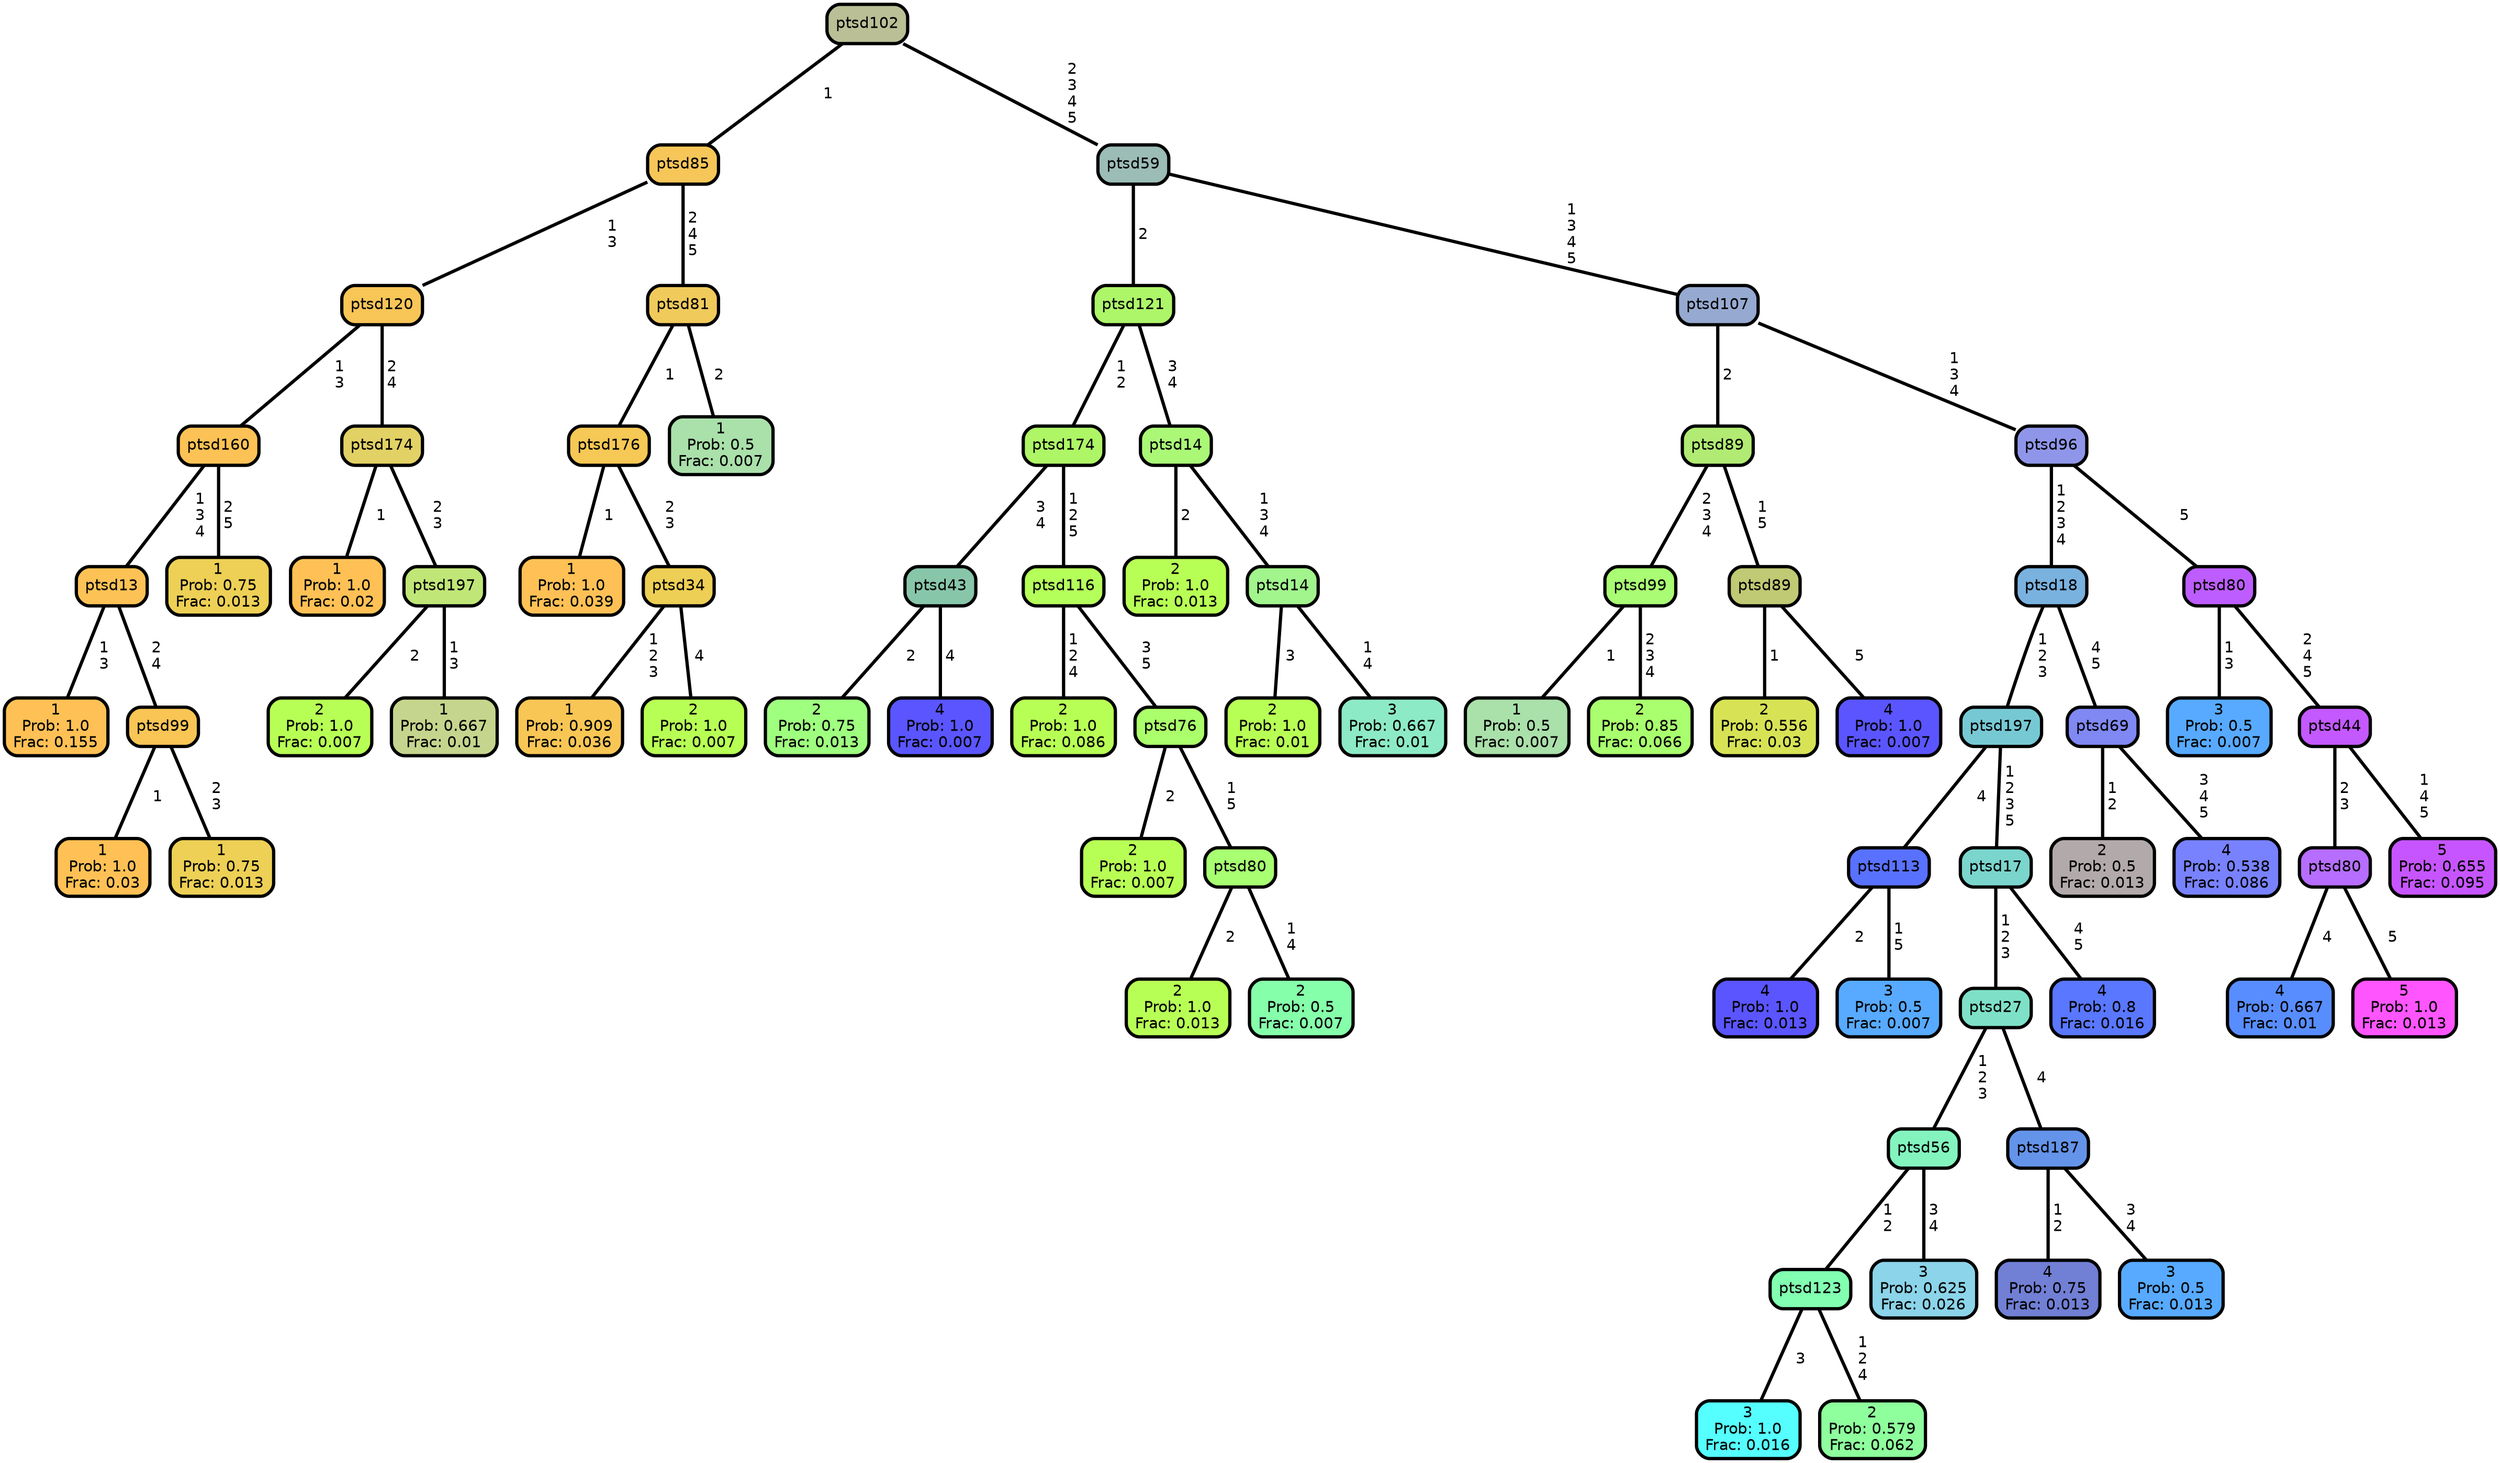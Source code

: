 graph Tree {
node [shape=box, style="filled, rounded",color="black",penwidth="3",fontcolor="black",                 fontname=helvetica] ;
graph [ranksep="0 equally", splines=straight,                 bgcolor=transparent, dpi=200] ;
edge [fontname=helvetica, color=black] ;
0 [label="1
Prob: 1.0
Frac: 0.155", fillcolor="#ffc155"] ;
1 [label="ptsd13", fillcolor="#fdc255"] ;
2 [label="1
Prob: 1.0
Frac: 0.03", fillcolor="#ffc155"] ;
3 [label="ptsd99", fillcolor="#f9c555"] ;
4 [label="1
Prob: 0.75
Frac: 0.013", fillcolor="#edd055"] ;
5 [label="ptsd160", fillcolor="#fcc255"] ;
6 [label="1
Prob: 0.75
Frac: 0.013", fillcolor="#edd055"] ;
7 [label="ptsd120", fillcolor="#f8c557"] ;
8 [label="1
Prob: 1.0
Frac: 0.02", fillcolor="#ffc155"] ;
9 [label="ptsd174", fillcolor="#e2d164"] ;
10 [label="2
Prob: 1.0
Frac: 0.007", fillcolor="#b8ff55"] ;
11 [label="ptsd197", fillcolor="#c0e677"] ;
12 [label="1
Prob: 0.667
Frac: 0.01", fillcolor="#c6d58d"] ;
13 [label="ptsd85", fillcolor="#f6c658"] ;
14 [label="1
Prob: 1.0
Frac: 0.039", fillcolor="#ffc155"] ;
15 [label="ptsd176", fillcolor="#f6c855"] ;
16 [label="1
Prob: 0.909
Frac: 0.036", fillcolor="#f8c655"] ;
17 [label="ptsd34", fillcolor="#eecf55"] ;
18 [label="2
Prob: 1.0
Frac: 0.007", fillcolor="#b8ff55"] ;
19 [label="ptsd81", fillcolor="#f0ca5b"] ;
20 [label="1
Prob: 0.5
Frac: 0.007", fillcolor="#aae0aa"] ;
21 [label="ptsd102", fillcolor="#babf96"] ;
22 [label="2
Prob: 0.75
Frac: 0.013", fillcolor="#9fff7f"] ;
23 [label="ptsd43", fillcolor="#88c6aa"] ;
24 [label="4
Prob: 1.0
Frac: 0.007", fillcolor="#5a55ff"] ;
25 [label="ptsd174", fillcolor="#aef666"] ;
26 [label="2
Prob: 1.0
Frac: 0.086", fillcolor="#b8ff55"] ;
27 [label="ptsd116", fillcolor="#b5ff5a"] ;
28 [label="2
Prob: 1.0
Frac: 0.007", fillcolor="#b8ff55"] ;
29 [label="ptsd76", fillcolor="#abff6a"] ;
30 [label="2
Prob: 1.0
Frac: 0.013", fillcolor="#b8ff55"] ;
31 [label="ptsd80", fillcolor="#a7ff71"] ;
32 [label="2
Prob: 0.5
Frac: 0.007", fillcolor="#86ffaa"] ;
33 [label="ptsd121", fillcolor="#adf669"] ;
34 [label="2
Prob: 1.0
Frac: 0.013", fillcolor="#b8ff55"] ;
35 [label="ptsd14", fillcolor="#abf877"] ;
36 [label="2
Prob: 1.0
Frac: 0.01", fillcolor="#b8ff55"] ;
37 [label="ptsd14", fillcolor="#a2f48d"] ;
38 [label="3
Prob: 0.667
Frac: 0.01", fillcolor="#8deac6"] ;
39 [label="ptsd59", fillcolor="#9cbcb6"] ;
40 [label="1
Prob: 0.5
Frac: 0.007", fillcolor="#aae0aa"] ;
41 [label="ptsd99", fillcolor="#a9fc73"] ;
42 [label="2
Prob: 0.85
Frac: 0.066", fillcolor="#a9ff6e"] ;
43 [label="ptsd89", fillcolor="#b1eb73"] ;
44 [label="2
Prob: 0.556
Frac: 0.03", fillcolor="#d7e355"] ;
45 [label="ptsd89", fillcolor="#c0c973"] ;
46 [label="4
Prob: 1.0
Frac: 0.007", fillcolor="#5a55ff"] ;
47 [label="ptsd107", fillcolor="#96a9d0"] ;
48 [label="4
Prob: 1.0
Frac: 0.013", fillcolor="#5a55ff"] ;
49 [label="ptsd113", fillcolor="#5971ff"] ;
50 [label="3
Prob: 0.5
Frac: 0.007", fillcolor="#57aaff"] ;
51 [label="ptsd197", fillcolor="#76c9d3"] ;
52 [label="3
Prob: 1.0
Frac: 0.016", fillcolor="#55ffff"] ;
53 [label="ptsd123", fillcolor="#82ffb1"] ;
54 [label="2
Prob: 0.579
Frac: 0.062", fillcolor="#8eff9c"] ;
55 [label="ptsd56", fillcolor="#84f4bf"] ;
56 [label="3
Prob: 0.625
Frac: 0.026", fillcolor="#8bd4e9"] ;
57 [label="ptsd27", fillcolor="#7ee1c7"] ;
58 [label="4
Prob: 0.75
Frac: 0.013", fillcolor="#717fd4"] ;
59 [label="ptsd187", fillcolor="#6494e9"] ;
60 [label="3
Prob: 0.5
Frac: 0.013", fillcolor="#57aaff"] ;
61 [label="ptsd17", fillcolor="#7ad5cd"] ;
62 [label="4
Prob: 0.8
Frac: 0.016", fillcolor="#5977ff"] ;
63 [label="ptsd18", fillcolor="#79b1df"] ;
64 [label="2
Prob: 0.5
Frac: 0.013", fillcolor="#b2aaaa"] ;
65 [label="ptsd69", fillcolor="#8088f3"] ;
66 [label="4
Prob: 0.538
Frac: 0.086", fillcolor="#7882ff"] ;
67 [label="ptsd96", fillcolor="#8f96e9"] ;
68 [label="3
Prob: 0.5
Frac: 0.007", fillcolor="#57aaff"] ;
69 [label="ptsd80", fillcolor="#bd5dff"] ;
70 [label="4
Prob: 0.667
Frac: 0.01", fillcolor="#588dff"] ;
71 [label="ptsd80", fillcolor="#b76dff"] ;
72 [label="5
Prob: 1.0
Frac: 0.013", fillcolor="#ff55ff"] ;
73 [label="ptsd44", fillcolor="#c359ff"] ;
74 [label="5
Prob: 0.655
Frac: 0.095", fillcolor="#c655ff"] ;
1 -- 0 [label=" 1\n 3",penwidth=3] ;
1 -- 3 [label=" 2\n 4",penwidth=3] ;
3 -- 2 [label=" 1",penwidth=3] ;
3 -- 4 [label=" 2\n 3",penwidth=3] ;
5 -- 1 [label=" 1\n 3\n 4",penwidth=3] ;
5 -- 6 [label=" 2\n 5",penwidth=3] ;
7 -- 5 [label=" 1\n 3",penwidth=3] ;
7 -- 9 [label=" 2\n 4",penwidth=3] ;
9 -- 8 [label=" 1",penwidth=3] ;
9 -- 11 [label=" 2\n 3",penwidth=3] ;
11 -- 10 [label=" 2",penwidth=3] ;
11 -- 12 [label=" 1\n 3",penwidth=3] ;
13 -- 7 [label=" 1\n 3",penwidth=3] ;
13 -- 19 [label=" 2\n 4\n 5",penwidth=3] ;
15 -- 14 [label=" 1",penwidth=3] ;
15 -- 17 [label=" 2\n 3",penwidth=3] ;
17 -- 16 [label=" 1\n 2\n 3",penwidth=3] ;
17 -- 18 [label=" 4",penwidth=3] ;
19 -- 15 [label=" 1",penwidth=3] ;
19 -- 20 [label=" 2",penwidth=3] ;
21 -- 13 [label=" 1",penwidth=3] ;
21 -- 39 [label=" 2\n 3\n 4\n 5",penwidth=3] ;
23 -- 22 [label=" 2",penwidth=3] ;
23 -- 24 [label=" 4",penwidth=3] ;
25 -- 23 [label=" 3\n 4",penwidth=3] ;
25 -- 27 [label=" 1\n 2\n 5",penwidth=3] ;
27 -- 26 [label=" 1\n 2\n 4",penwidth=3] ;
27 -- 29 [label=" 3\n 5",penwidth=3] ;
29 -- 28 [label=" 2",penwidth=3] ;
29 -- 31 [label=" 1\n 5",penwidth=3] ;
31 -- 30 [label=" 2",penwidth=3] ;
31 -- 32 [label=" 1\n 4",penwidth=3] ;
33 -- 25 [label=" 1\n 2",penwidth=3] ;
33 -- 35 [label=" 3\n 4",penwidth=3] ;
35 -- 34 [label=" 2",penwidth=3] ;
35 -- 37 [label=" 1\n 3\n 4",penwidth=3] ;
37 -- 36 [label=" 3",penwidth=3] ;
37 -- 38 [label=" 1\n 4",penwidth=3] ;
39 -- 33 [label=" 2",penwidth=3] ;
39 -- 47 [label=" 1\n 3\n 4\n 5",penwidth=3] ;
41 -- 40 [label=" 1",penwidth=3] ;
41 -- 42 [label=" 2\n 3\n 4",penwidth=3] ;
43 -- 41 [label=" 2\n 3\n 4",penwidth=3] ;
43 -- 45 [label=" 1\n 5",penwidth=3] ;
45 -- 44 [label=" 1",penwidth=3] ;
45 -- 46 [label=" 5",penwidth=3] ;
47 -- 43 [label=" 2",penwidth=3] ;
47 -- 67 [label=" 1\n 3\n 4",penwidth=3] ;
49 -- 48 [label=" 2",penwidth=3] ;
49 -- 50 [label=" 1\n 5",penwidth=3] ;
51 -- 49 [label=" 4",penwidth=3] ;
51 -- 61 [label=" 1\n 2\n 3\n 5",penwidth=3] ;
53 -- 52 [label=" 3",penwidth=3] ;
53 -- 54 [label=" 1\n 2\n 4",penwidth=3] ;
55 -- 53 [label=" 1\n 2",penwidth=3] ;
55 -- 56 [label=" 3\n 4",penwidth=3] ;
57 -- 55 [label=" 1\n 2\n 3",penwidth=3] ;
57 -- 59 [label=" 4",penwidth=3] ;
59 -- 58 [label=" 1\n 2",penwidth=3] ;
59 -- 60 [label=" 3\n 4",penwidth=3] ;
61 -- 57 [label=" 1\n 2\n 3",penwidth=3] ;
61 -- 62 [label=" 4\n 5",penwidth=3] ;
63 -- 51 [label=" 1\n 2\n 3",penwidth=3] ;
63 -- 65 [label=" 4\n 5",penwidth=3] ;
65 -- 64 [label=" 1\n 2",penwidth=3] ;
65 -- 66 [label=" 3\n 4\n 5",penwidth=3] ;
67 -- 63 [label=" 1\n 2\n 3\n 4",penwidth=3] ;
67 -- 69 [label=" 5",penwidth=3] ;
69 -- 68 [label=" 1\n 3",penwidth=3] ;
69 -- 73 [label=" 2\n 4\n 5",penwidth=3] ;
71 -- 70 [label=" 4",penwidth=3] ;
71 -- 72 [label=" 5",penwidth=3] ;
73 -- 71 [label=" 2\n 3",penwidth=3] ;
73 -- 74 [label=" 1\n 4\n 5",penwidth=3] ;
{rank = same;}}